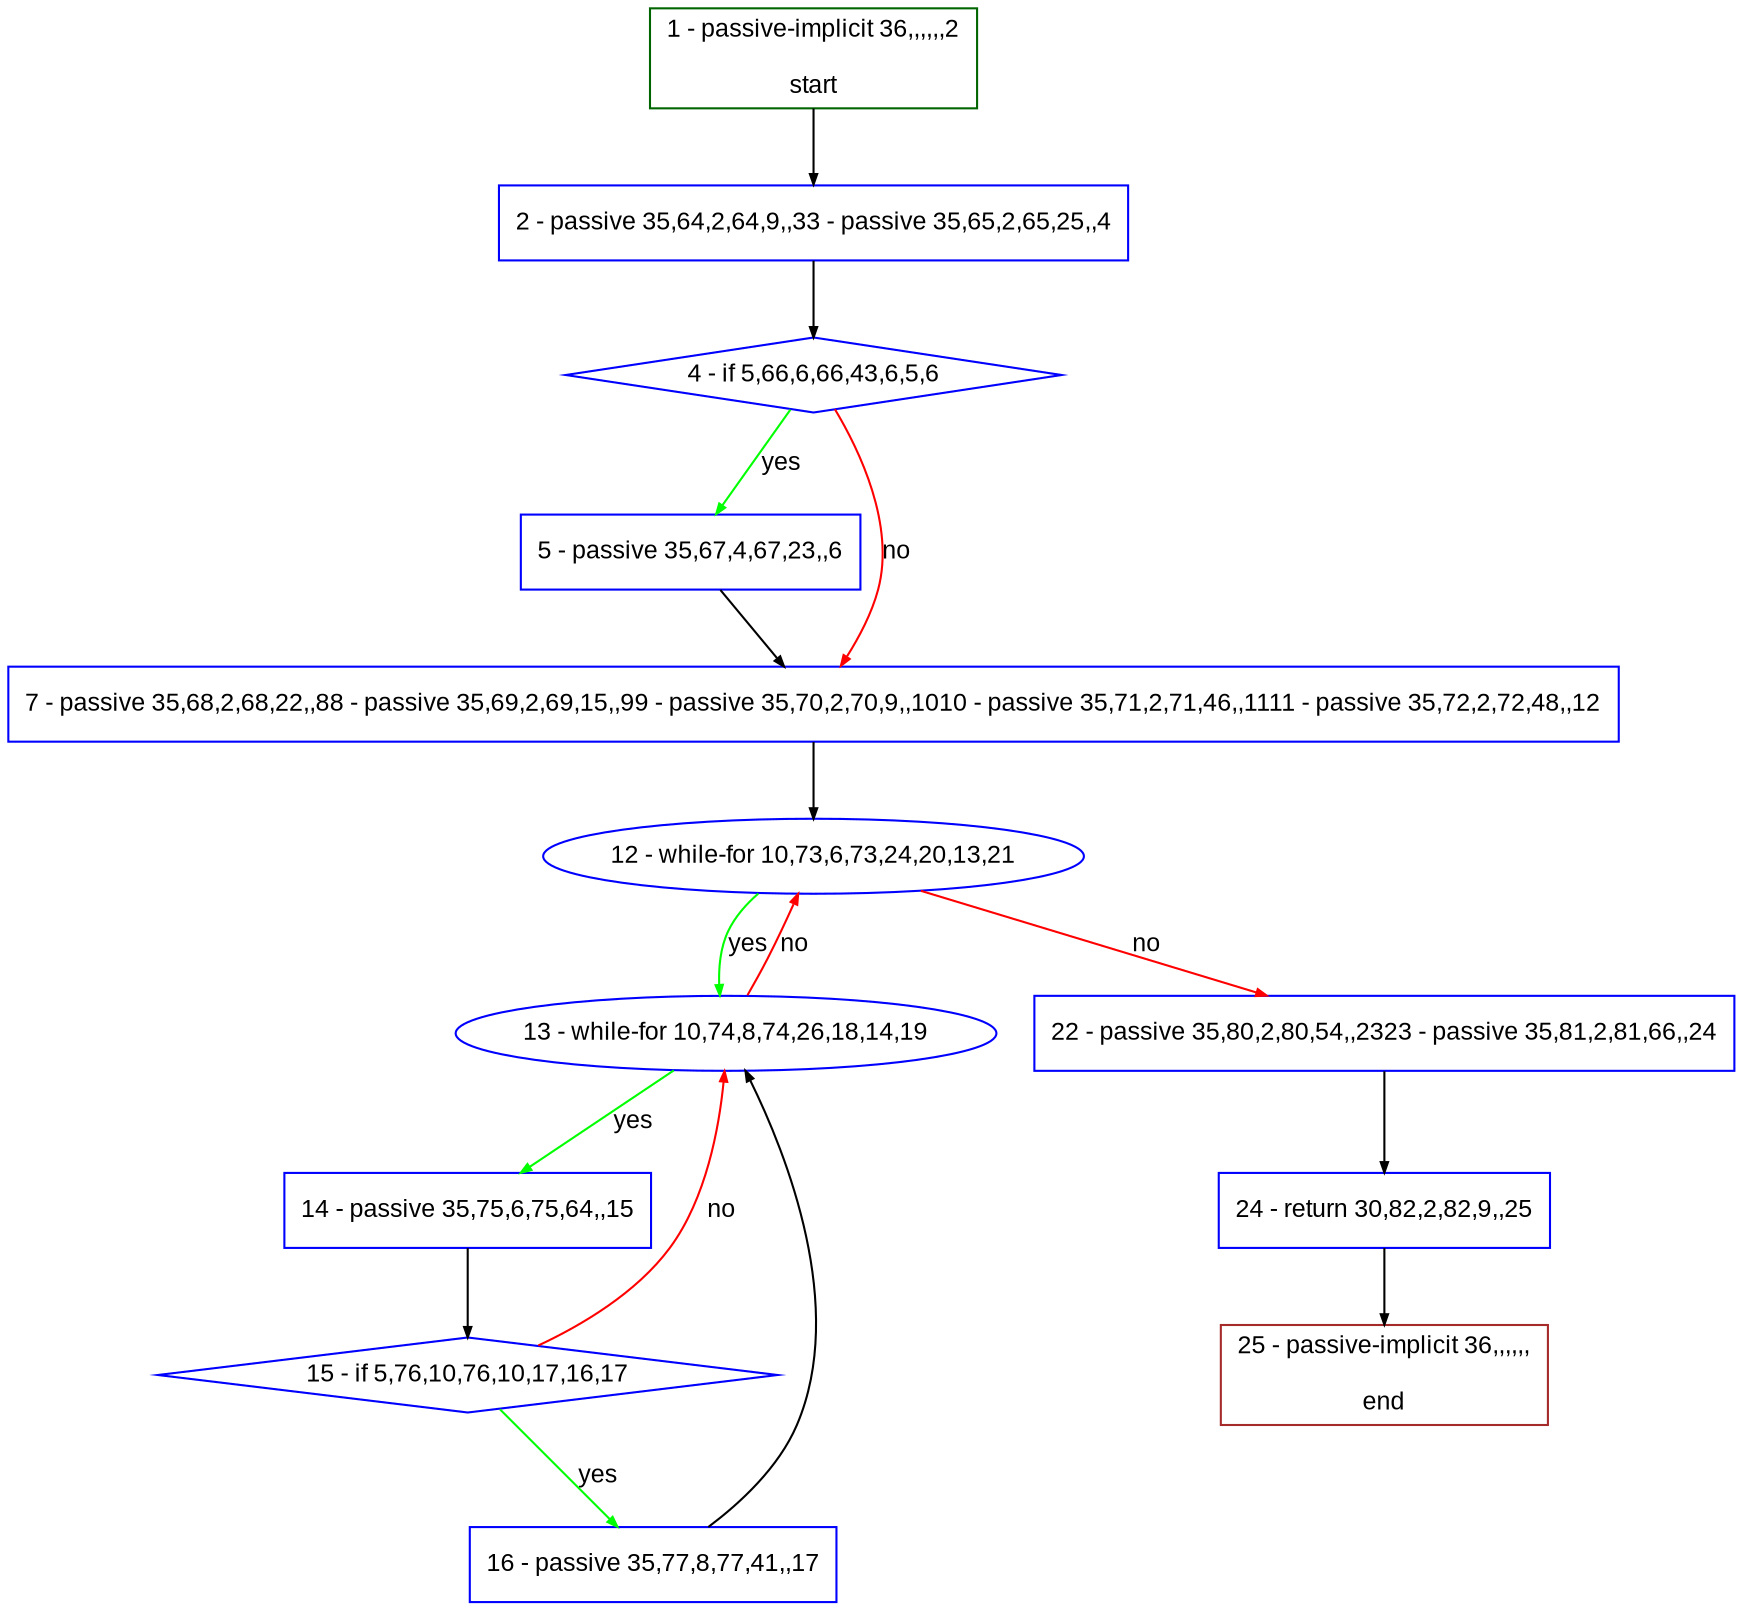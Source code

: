 digraph "" {
  graph [pack="true", label="", fontsize="12", packmode="clust", fontname="Arial", fillcolor="#FFFFCC", bgcolor="white", style="rounded,filled", compound="true"];
  node [node_initialized="no", label="", color="grey", fontsize="12", fillcolor="white", fontname="Arial", style="filled", shape="rectangle", compound="true", fixedsize="false"];
  edge [fontcolor="black", arrowhead="normal", arrowtail="none", arrowsize="0.5", ltail="", label="", color="black", fontsize="12", lhead="", fontname="Arial", dir="forward", compound="true"];
  __N1 [label="2 - passive 35,64,2,64,9,,33 - passive 35,65,2,65,25,,4", color="#0000ff", fillcolor="#ffffff", style="filled", shape="box"];
  __N2 [label="1 - passive-implicit 36,,,,,,2\n\nstart", color="#006400", fillcolor="#ffffff", style="filled", shape="box"];
  __N3 [label="4 - if 5,66,6,66,43,6,5,6", color="#0000ff", fillcolor="#ffffff", style="filled", shape="diamond"];
  __N4 [label="5 - passive 35,67,4,67,23,,6", color="#0000ff", fillcolor="#ffffff", style="filled", shape="box"];
  __N5 [label="7 - passive 35,68,2,68,22,,88 - passive 35,69,2,69,15,,99 - passive 35,70,2,70,9,,1010 - passive 35,71,2,71,46,,1111 - passive 35,72,2,72,48,,12", color="#0000ff", fillcolor="#ffffff", style="filled", shape="box"];
  __N6 [label="12 - while-for 10,73,6,73,24,20,13,21", color="#0000ff", fillcolor="#ffffff", style="filled", shape="oval"];
  __N7 [label="13 - while-for 10,74,8,74,26,18,14,19", color="#0000ff", fillcolor="#ffffff", style="filled", shape="oval"];
  __N8 [label="22 - passive 35,80,2,80,54,,2323 - passive 35,81,2,81,66,,24", color="#0000ff", fillcolor="#ffffff", style="filled", shape="box"];
  __N9 [label="14 - passive 35,75,6,75,64,,15", color="#0000ff", fillcolor="#ffffff", style="filled", shape="box"];
  __N10 [label="15 - if 5,76,10,76,10,17,16,17", color="#0000ff", fillcolor="#ffffff", style="filled", shape="diamond"];
  __N11 [label="16 - passive 35,77,8,77,41,,17", color="#0000ff", fillcolor="#ffffff", style="filled", shape="box"];
  __N12 [label="24 - return 30,82,2,82,9,,25", color="#0000ff", fillcolor="#ffffff", style="filled", shape="box"];
  __N13 [label="25 - passive-implicit 36,,,,,,\n\nend", color="#a52a2a", fillcolor="#ffffff", style="filled", shape="box"];
  __N2 -> __N1 [arrowhead="normal", arrowtail="none", color="#000000", label="", dir="forward"];
  __N1 -> __N3 [arrowhead="normal", arrowtail="none", color="#000000", label="", dir="forward"];
  __N3 -> __N4 [arrowhead="normal", arrowtail="none", color="#00ff00", label="yes", dir="forward"];
  __N3 -> __N5 [arrowhead="normal", arrowtail="none", color="#ff0000", label="no", dir="forward"];
  __N4 -> __N5 [arrowhead="normal", arrowtail="none", color="#000000", label="", dir="forward"];
  __N5 -> __N6 [arrowhead="normal", arrowtail="none", color="#000000", label="", dir="forward"];
  __N6 -> __N7 [arrowhead="normal", arrowtail="none", color="#00ff00", label="yes", dir="forward"];
  __N7 -> __N6 [arrowhead="normal", arrowtail="none", color="#ff0000", label="no", dir="forward"];
  __N6 -> __N8 [arrowhead="normal", arrowtail="none", color="#ff0000", label="no", dir="forward"];
  __N7 -> __N9 [arrowhead="normal", arrowtail="none", color="#00ff00", label="yes", dir="forward"];
  __N9 -> __N10 [arrowhead="normal", arrowtail="none", color="#000000", label="", dir="forward"];
  __N10 -> __N7 [arrowhead="normal", arrowtail="none", color="#ff0000", label="no", dir="forward"];
  __N10 -> __N11 [arrowhead="normal", arrowtail="none", color="#00ff00", label="yes", dir="forward"];
  __N11 -> __N7 [arrowhead="normal", arrowtail="none", color="#000000", label="", dir="forward"];
  __N8 -> __N12 [arrowhead="normal", arrowtail="none", color="#000000", label="", dir="forward"];
  __N12 -> __N13 [arrowhead="normal", arrowtail="none", color="#000000", label="", dir="forward"];
}
